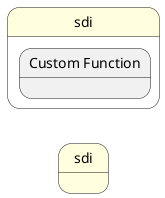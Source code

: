 @startuml
left to right direction


state "sdi" as sdi #lightyellow {
}


state "sdi" as pstatename #lightyellow {
    state "Custom Function" as sdifunction {
    }
}





@enduml
